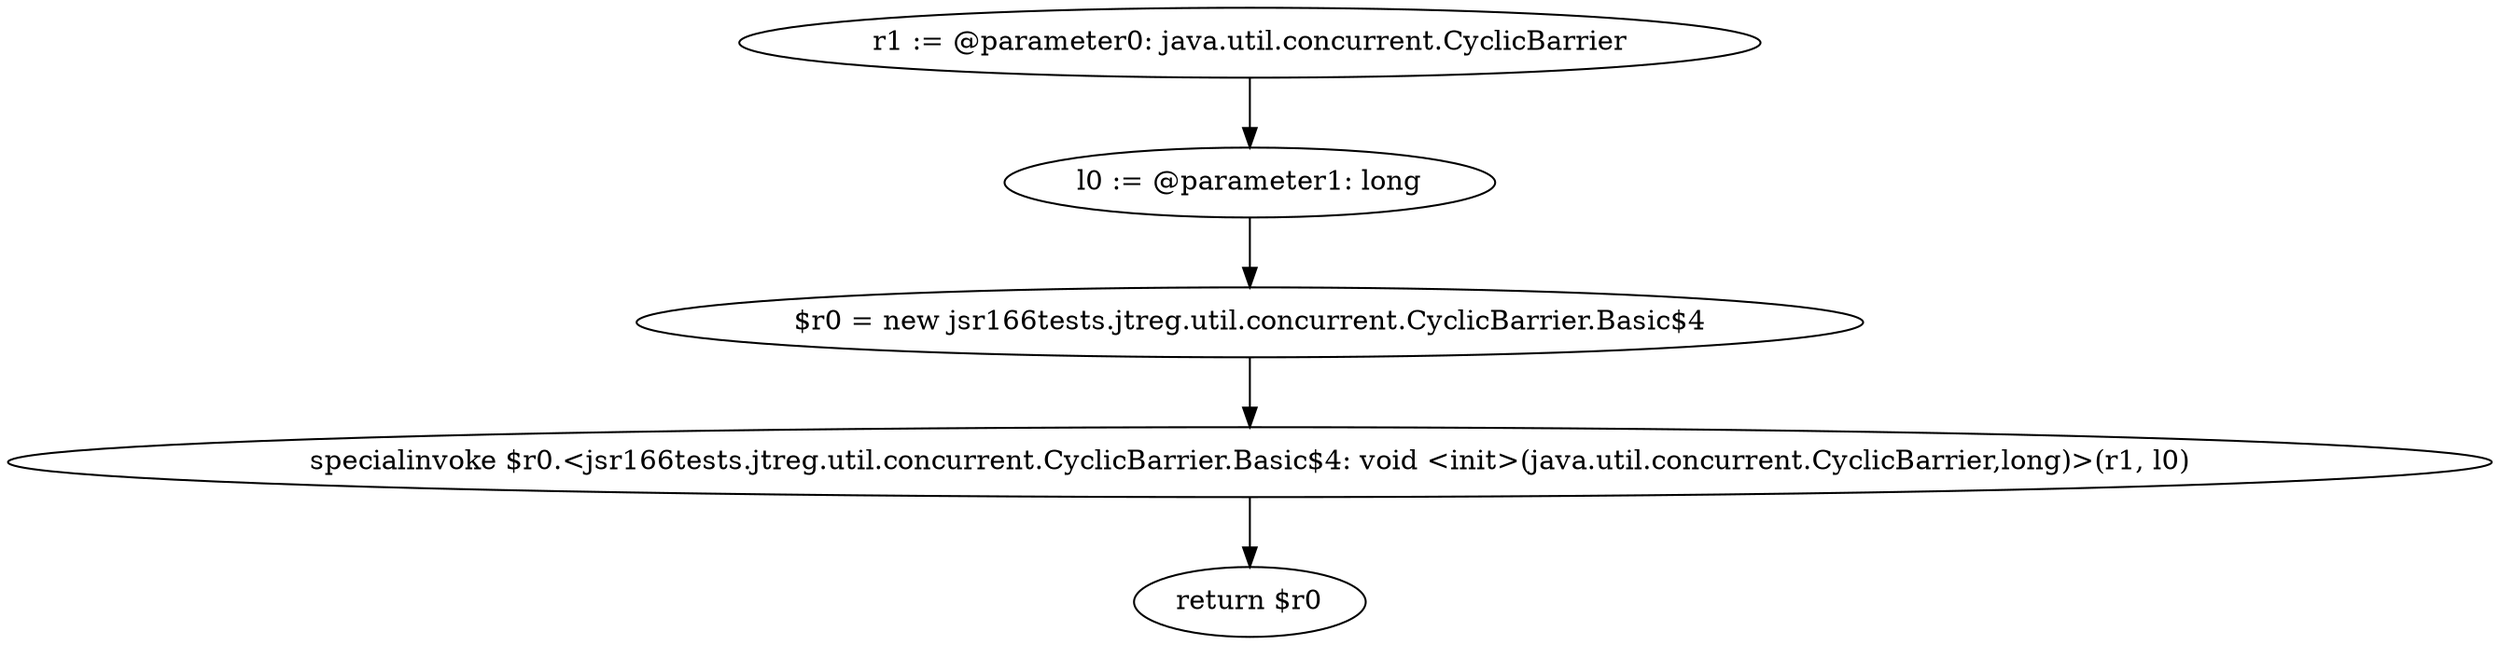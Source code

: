 digraph "unitGraph" {
    "r1 := @parameter0: java.util.concurrent.CyclicBarrier"
    "l0 := @parameter1: long"
    "$r0 = new jsr166tests.jtreg.util.concurrent.CyclicBarrier.Basic$4"
    "specialinvoke $r0.<jsr166tests.jtreg.util.concurrent.CyclicBarrier.Basic$4: void <init>(java.util.concurrent.CyclicBarrier,long)>(r1, l0)"
    "return $r0"
    "r1 := @parameter0: java.util.concurrent.CyclicBarrier"->"l0 := @parameter1: long";
    "l0 := @parameter1: long"->"$r0 = new jsr166tests.jtreg.util.concurrent.CyclicBarrier.Basic$4";
    "$r0 = new jsr166tests.jtreg.util.concurrent.CyclicBarrier.Basic$4"->"specialinvoke $r0.<jsr166tests.jtreg.util.concurrent.CyclicBarrier.Basic$4: void <init>(java.util.concurrent.CyclicBarrier,long)>(r1, l0)";
    "specialinvoke $r0.<jsr166tests.jtreg.util.concurrent.CyclicBarrier.Basic$4: void <init>(java.util.concurrent.CyclicBarrier,long)>(r1, l0)"->"return $r0";
}

